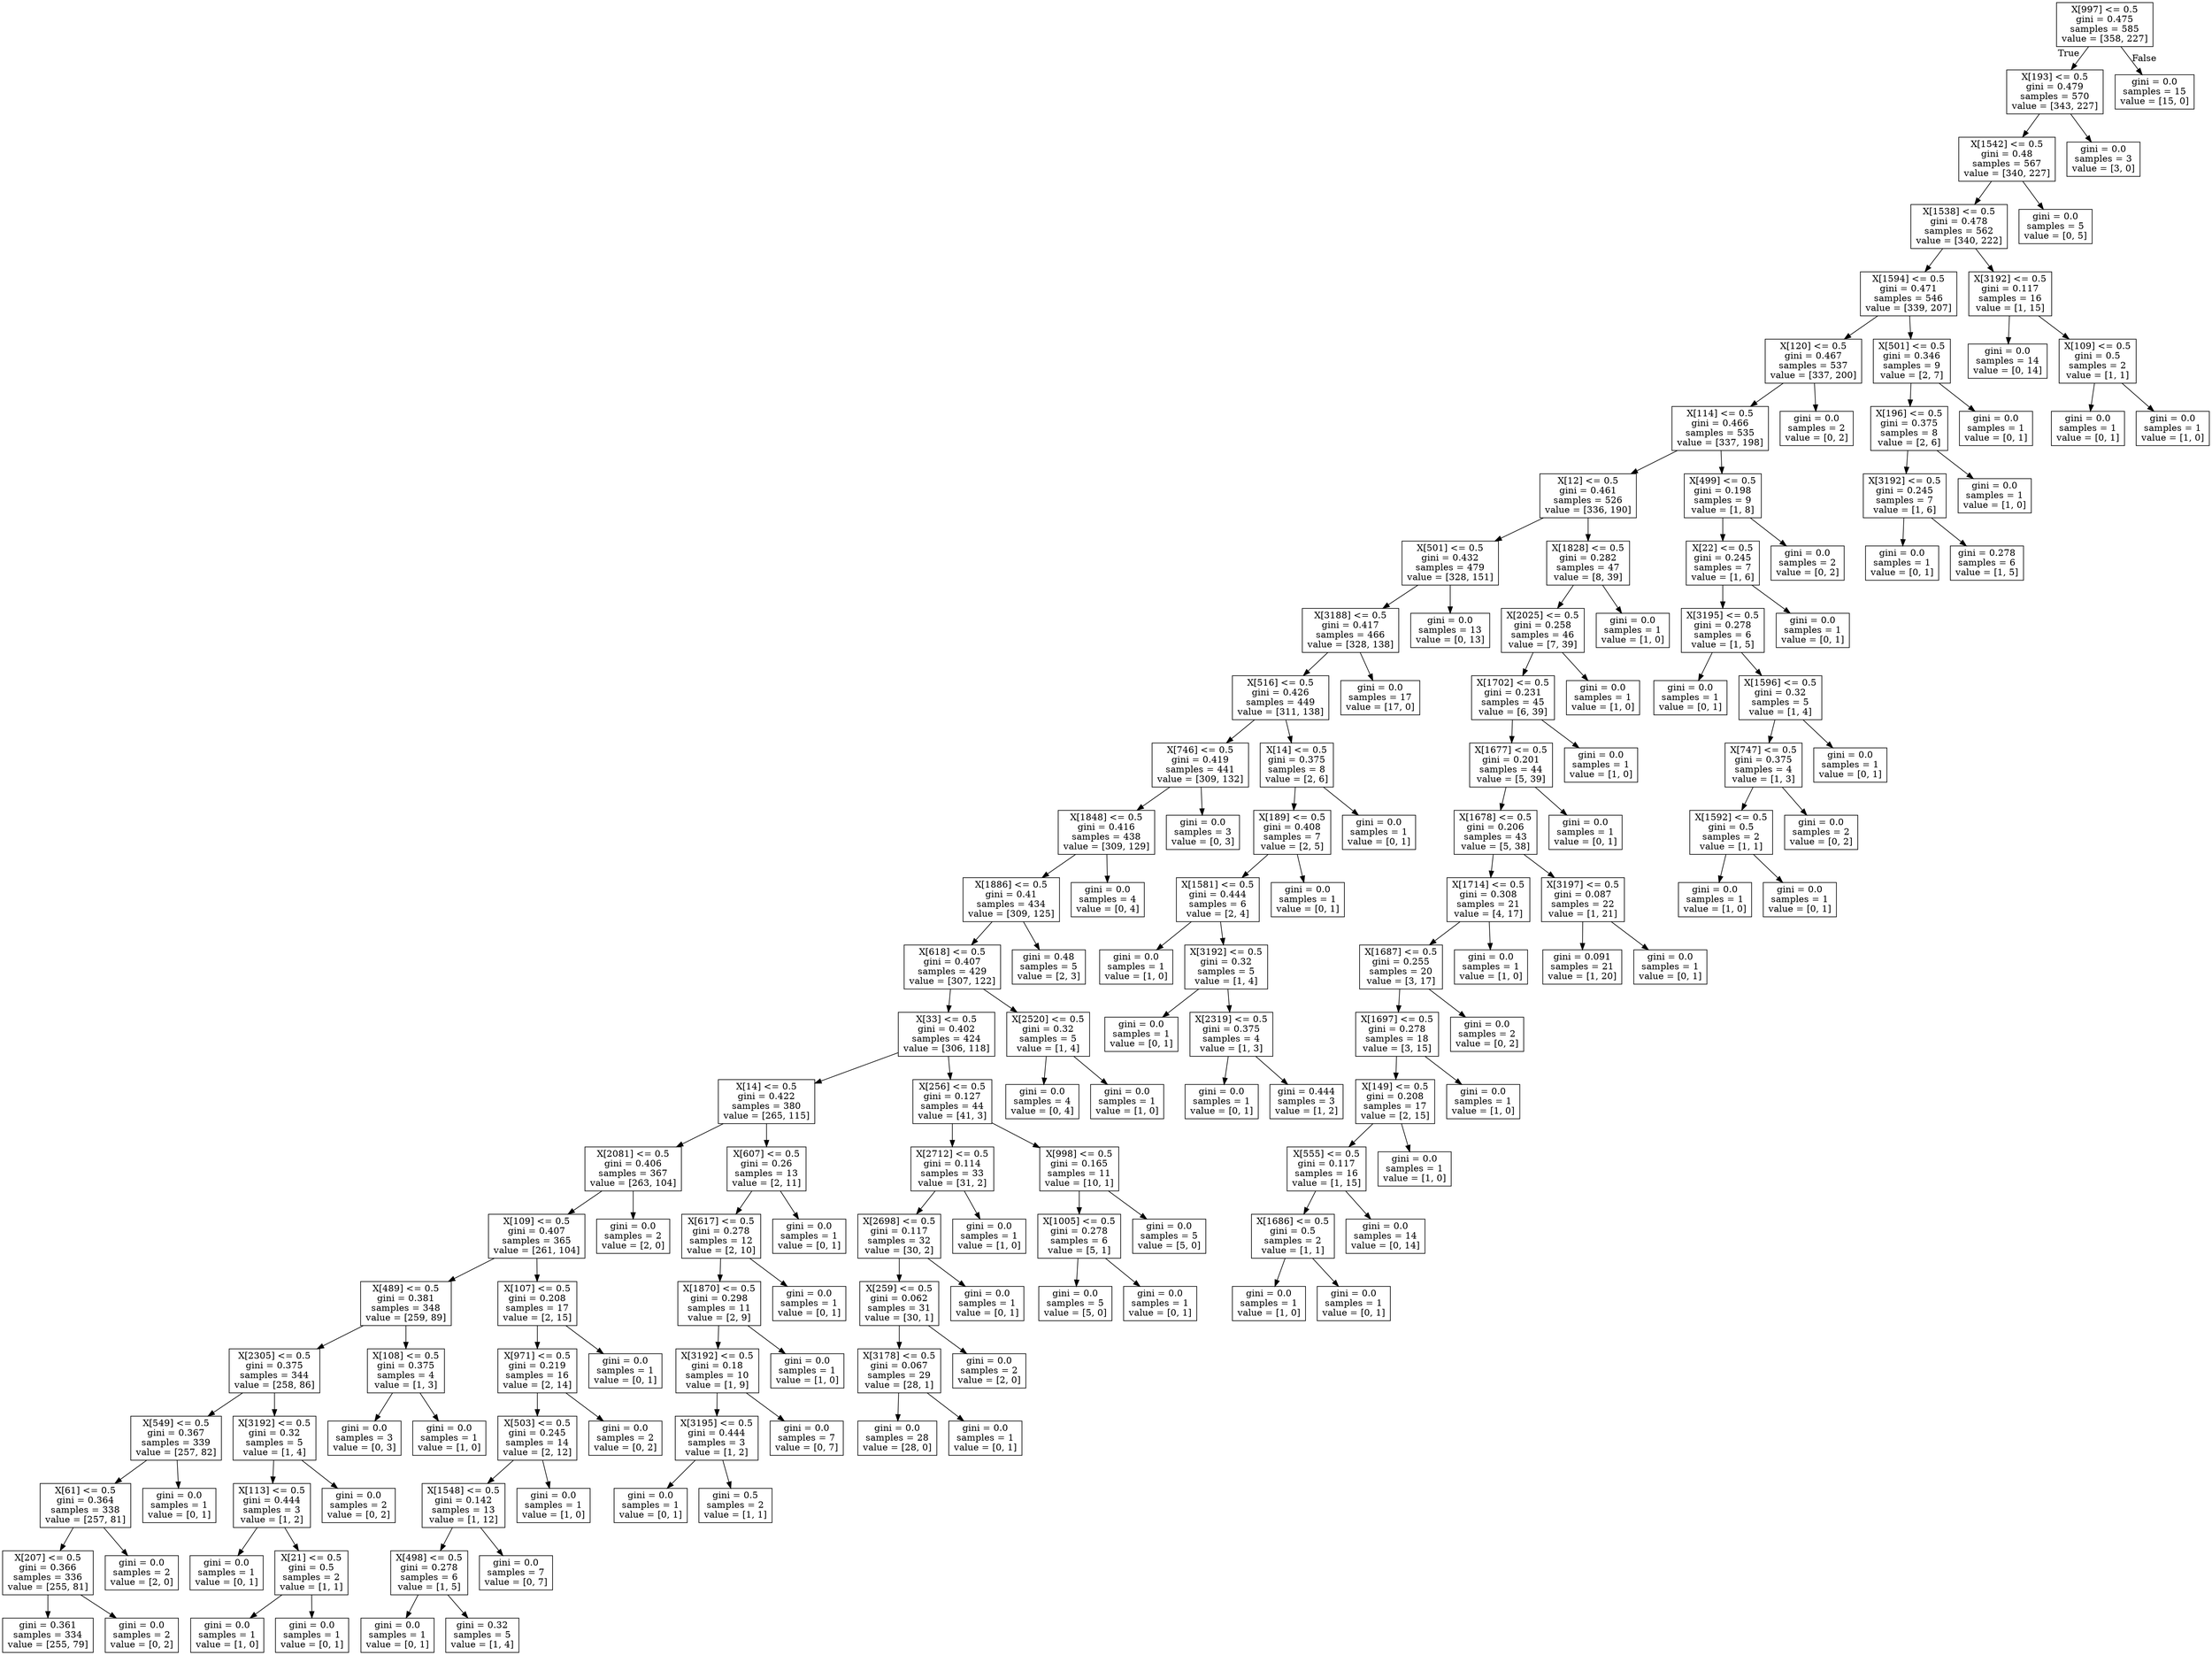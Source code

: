 digraph Tree {
node [shape=box] ;
0 [label="X[997] <= 0.5\ngini = 0.475\nsamples = 585\nvalue = [358, 227]"] ;
1 [label="X[193] <= 0.5\ngini = 0.479\nsamples = 570\nvalue = [343, 227]"] ;
0 -> 1 [labeldistance=2.5, labelangle=45, headlabel="True"] ;
2 [label="X[1542] <= 0.5\ngini = 0.48\nsamples = 567\nvalue = [340, 227]"] ;
1 -> 2 ;
3 [label="X[1538] <= 0.5\ngini = 0.478\nsamples = 562\nvalue = [340, 222]"] ;
2 -> 3 ;
4 [label="X[1594] <= 0.5\ngini = 0.471\nsamples = 546\nvalue = [339, 207]"] ;
3 -> 4 ;
5 [label="X[120] <= 0.5\ngini = 0.467\nsamples = 537\nvalue = [337, 200]"] ;
4 -> 5 ;
6 [label="X[114] <= 0.5\ngini = 0.466\nsamples = 535\nvalue = [337, 198]"] ;
5 -> 6 ;
7 [label="X[12] <= 0.5\ngini = 0.461\nsamples = 526\nvalue = [336, 190]"] ;
6 -> 7 ;
8 [label="X[501] <= 0.5\ngini = 0.432\nsamples = 479\nvalue = [328, 151]"] ;
7 -> 8 ;
9 [label="X[3188] <= 0.5\ngini = 0.417\nsamples = 466\nvalue = [328, 138]"] ;
8 -> 9 ;
10 [label="X[516] <= 0.5\ngini = 0.426\nsamples = 449\nvalue = [311, 138]"] ;
9 -> 10 ;
11 [label="X[746] <= 0.5\ngini = 0.419\nsamples = 441\nvalue = [309, 132]"] ;
10 -> 11 ;
12 [label="X[1848] <= 0.5\ngini = 0.416\nsamples = 438\nvalue = [309, 129]"] ;
11 -> 12 ;
13 [label="X[1886] <= 0.5\ngini = 0.41\nsamples = 434\nvalue = [309, 125]"] ;
12 -> 13 ;
14 [label="X[618] <= 0.5\ngini = 0.407\nsamples = 429\nvalue = [307, 122]"] ;
13 -> 14 ;
15 [label="X[33] <= 0.5\ngini = 0.402\nsamples = 424\nvalue = [306, 118]"] ;
14 -> 15 ;
16 [label="X[14] <= 0.5\ngini = 0.422\nsamples = 380\nvalue = [265, 115]"] ;
15 -> 16 ;
17 [label="X[2081] <= 0.5\ngini = 0.406\nsamples = 367\nvalue = [263, 104]"] ;
16 -> 17 ;
18 [label="X[109] <= 0.5\ngini = 0.407\nsamples = 365\nvalue = [261, 104]"] ;
17 -> 18 ;
19 [label="X[489] <= 0.5\ngini = 0.381\nsamples = 348\nvalue = [259, 89]"] ;
18 -> 19 ;
20 [label="X[2305] <= 0.5\ngini = 0.375\nsamples = 344\nvalue = [258, 86]"] ;
19 -> 20 ;
21 [label="X[549] <= 0.5\ngini = 0.367\nsamples = 339\nvalue = [257, 82]"] ;
20 -> 21 ;
22 [label="X[61] <= 0.5\ngini = 0.364\nsamples = 338\nvalue = [257, 81]"] ;
21 -> 22 ;
23 [label="X[207] <= 0.5\ngini = 0.366\nsamples = 336\nvalue = [255, 81]"] ;
22 -> 23 ;
24 [label="gini = 0.361\nsamples = 334\nvalue = [255, 79]"] ;
23 -> 24 ;
25 [label="gini = 0.0\nsamples = 2\nvalue = [0, 2]"] ;
23 -> 25 ;
26 [label="gini = 0.0\nsamples = 2\nvalue = [2, 0]"] ;
22 -> 26 ;
27 [label="gini = 0.0\nsamples = 1\nvalue = [0, 1]"] ;
21 -> 27 ;
28 [label="X[3192] <= 0.5\ngini = 0.32\nsamples = 5\nvalue = [1, 4]"] ;
20 -> 28 ;
29 [label="X[113] <= 0.5\ngini = 0.444\nsamples = 3\nvalue = [1, 2]"] ;
28 -> 29 ;
30 [label="gini = 0.0\nsamples = 1\nvalue = [0, 1]"] ;
29 -> 30 ;
31 [label="X[21] <= 0.5\ngini = 0.5\nsamples = 2\nvalue = [1, 1]"] ;
29 -> 31 ;
32 [label="gini = 0.0\nsamples = 1\nvalue = [1, 0]"] ;
31 -> 32 ;
33 [label="gini = 0.0\nsamples = 1\nvalue = [0, 1]"] ;
31 -> 33 ;
34 [label="gini = 0.0\nsamples = 2\nvalue = [0, 2]"] ;
28 -> 34 ;
35 [label="X[108] <= 0.5\ngini = 0.375\nsamples = 4\nvalue = [1, 3]"] ;
19 -> 35 ;
36 [label="gini = 0.0\nsamples = 3\nvalue = [0, 3]"] ;
35 -> 36 ;
37 [label="gini = 0.0\nsamples = 1\nvalue = [1, 0]"] ;
35 -> 37 ;
38 [label="X[107] <= 0.5\ngini = 0.208\nsamples = 17\nvalue = [2, 15]"] ;
18 -> 38 ;
39 [label="X[971] <= 0.5\ngini = 0.219\nsamples = 16\nvalue = [2, 14]"] ;
38 -> 39 ;
40 [label="X[503] <= 0.5\ngini = 0.245\nsamples = 14\nvalue = [2, 12]"] ;
39 -> 40 ;
41 [label="X[1548] <= 0.5\ngini = 0.142\nsamples = 13\nvalue = [1, 12]"] ;
40 -> 41 ;
42 [label="X[498] <= 0.5\ngini = 0.278\nsamples = 6\nvalue = [1, 5]"] ;
41 -> 42 ;
43 [label="gini = 0.0\nsamples = 1\nvalue = [0, 1]"] ;
42 -> 43 ;
44 [label="gini = 0.32\nsamples = 5\nvalue = [1, 4]"] ;
42 -> 44 ;
45 [label="gini = 0.0\nsamples = 7\nvalue = [0, 7]"] ;
41 -> 45 ;
46 [label="gini = 0.0\nsamples = 1\nvalue = [1, 0]"] ;
40 -> 46 ;
47 [label="gini = 0.0\nsamples = 2\nvalue = [0, 2]"] ;
39 -> 47 ;
48 [label="gini = 0.0\nsamples = 1\nvalue = [0, 1]"] ;
38 -> 48 ;
49 [label="gini = 0.0\nsamples = 2\nvalue = [2, 0]"] ;
17 -> 49 ;
50 [label="X[607] <= 0.5\ngini = 0.26\nsamples = 13\nvalue = [2, 11]"] ;
16 -> 50 ;
51 [label="X[617] <= 0.5\ngini = 0.278\nsamples = 12\nvalue = [2, 10]"] ;
50 -> 51 ;
52 [label="X[1870] <= 0.5\ngini = 0.298\nsamples = 11\nvalue = [2, 9]"] ;
51 -> 52 ;
53 [label="X[3192] <= 0.5\ngini = 0.18\nsamples = 10\nvalue = [1, 9]"] ;
52 -> 53 ;
54 [label="X[3195] <= 0.5\ngini = 0.444\nsamples = 3\nvalue = [1, 2]"] ;
53 -> 54 ;
55 [label="gini = 0.0\nsamples = 1\nvalue = [0, 1]"] ;
54 -> 55 ;
56 [label="gini = 0.5\nsamples = 2\nvalue = [1, 1]"] ;
54 -> 56 ;
57 [label="gini = 0.0\nsamples = 7\nvalue = [0, 7]"] ;
53 -> 57 ;
58 [label="gini = 0.0\nsamples = 1\nvalue = [1, 0]"] ;
52 -> 58 ;
59 [label="gini = 0.0\nsamples = 1\nvalue = [0, 1]"] ;
51 -> 59 ;
60 [label="gini = 0.0\nsamples = 1\nvalue = [0, 1]"] ;
50 -> 60 ;
61 [label="X[256] <= 0.5\ngini = 0.127\nsamples = 44\nvalue = [41, 3]"] ;
15 -> 61 ;
62 [label="X[2712] <= 0.5\ngini = 0.114\nsamples = 33\nvalue = [31, 2]"] ;
61 -> 62 ;
63 [label="X[2698] <= 0.5\ngini = 0.117\nsamples = 32\nvalue = [30, 2]"] ;
62 -> 63 ;
64 [label="X[259] <= 0.5\ngini = 0.062\nsamples = 31\nvalue = [30, 1]"] ;
63 -> 64 ;
65 [label="X[3178] <= 0.5\ngini = 0.067\nsamples = 29\nvalue = [28, 1]"] ;
64 -> 65 ;
66 [label="gini = 0.0\nsamples = 28\nvalue = [28, 0]"] ;
65 -> 66 ;
67 [label="gini = 0.0\nsamples = 1\nvalue = [0, 1]"] ;
65 -> 67 ;
68 [label="gini = 0.0\nsamples = 2\nvalue = [2, 0]"] ;
64 -> 68 ;
69 [label="gini = 0.0\nsamples = 1\nvalue = [0, 1]"] ;
63 -> 69 ;
70 [label="gini = 0.0\nsamples = 1\nvalue = [1, 0]"] ;
62 -> 70 ;
71 [label="X[998] <= 0.5\ngini = 0.165\nsamples = 11\nvalue = [10, 1]"] ;
61 -> 71 ;
72 [label="X[1005] <= 0.5\ngini = 0.278\nsamples = 6\nvalue = [5, 1]"] ;
71 -> 72 ;
73 [label="gini = 0.0\nsamples = 5\nvalue = [5, 0]"] ;
72 -> 73 ;
74 [label="gini = 0.0\nsamples = 1\nvalue = [0, 1]"] ;
72 -> 74 ;
75 [label="gini = 0.0\nsamples = 5\nvalue = [5, 0]"] ;
71 -> 75 ;
76 [label="X[2520] <= 0.5\ngini = 0.32\nsamples = 5\nvalue = [1, 4]"] ;
14 -> 76 ;
77 [label="gini = 0.0\nsamples = 4\nvalue = [0, 4]"] ;
76 -> 77 ;
78 [label="gini = 0.0\nsamples = 1\nvalue = [1, 0]"] ;
76 -> 78 ;
79 [label="gini = 0.48\nsamples = 5\nvalue = [2, 3]"] ;
13 -> 79 ;
80 [label="gini = 0.0\nsamples = 4\nvalue = [0, 4]"] ;
12 -> 80 ;
81 [label="gini = 0.0\nsamples = 3\nvalue = [0, 3]"] ;
11 -> 81 ;
82 [label="X[14] <= 0.5\ngini = 0.375\nsamples = 8\nvalue = [2, 6]"] ;
10 -> 82 ;
83 [label="X[189] <= 0.5\ngini = 0.408\nsamples = 7\nvalue = [2, 5]"] ;
82 -> 83 ;
84 [label="X[1581] <= 0.5\ngini = 0.444\nsamples = 6\nvalue = [2, 4]"] ;
83 -> 84 ;
85 [label="gini = 0.0\nsamples = 1\nvalue = [1, 0]"] ;
84 -> 85 ;
86 [label="X[3192] <= 0.5\ngini = 0.32\nsamples = 5\nvalue = [1, 4]"] ;
84 -> 86 ;
87 [label="gini = 0.0\nsamples = 1\nvalue = [0, 1]"] ;
86 -> 87 ;
88 [label="X[2319] <= 0.5\ngini = 0.375\nsamples = 4\nvalue = [1, 3]"] ;
86 -> 88 ;
89 [label="gini = 0.0\nsamples = 1\nvalue = [0, 1]"] ;
88 -> 89 ;
90 [label="gini = 0.444\nsamples = 3\nvalue = [1, 2]"] ;
88 -> 90 ;
91 [label="gini = 0.0\nsamples = 1\nvalue = [0, 1]"] ;
83 -> 91 ;
92 [label="gini = 0.0\nsamples = 1\nvalue = [0, 1]"] ;
82 -> 92 ;
93 [label="gini = 0.0\nsamples = 17\nvalue = [17, 0]"] ;
9 -> 93 ;
94 [label="gini = 0.0\nsamples = 13\nvalue = [0, 13]"] ;
8 -> 94 ;
95 [label="X[1828] <= 0.5\ngini = 0.282\nsamples = 47\nvalue = [8, 39]"] ;
7 -> 95 ;
96 [label="X[2025] <= 0.5\ngini = 0.258\nsamples = 46\nvalue = [7, 39]"] ;
95 -> 96 ;
97 [label="X[1702] <= 0.5\ngini = 0.231\nsamples = 45\nvalue = [6, 39]"] ;
96 -> 97 ;
98 [label="X[1677] <= 0.5\ngini = 0.201\nsamples = 44\nvalue = [5, 39]"] ;
97 -> 98 ;
99 [label="X[1678] <= 0.5\ngini = 0.206\nsamples = 43\nvalue = [5, 38]"] ;
98 -> 99 ;
100 [label="X[1714] <= 0.5\ngini = 0.308\nsamples = 21\nvalue = [4, 17]"] ;
99 -> 100 ;
101 [label="X[1687] <= 0.5\ngini = 0.255\nsamples = 20\nvalue = [3, 17]"] ;
100 -> 101 ;
102 [label="X[1697] <= 0.5\ngini = 0.278\nsamples = 18\nvalue = [3, 15]"] ;
101 -> 102 ;
103 [label="X[149] <= 0.5\ngini = 0.208\nsamples = 17\nvalue = [2, 15]"] ;
102 -> 103 ;
104 [label="X[555] <= 0.5\ngini = 0.117\nsamples = 16\nvalue = [1, 15]"] ;
103 -> 104 ;
105 [label="X[1686] <= 0.5\ngini = 0.5\nsamples = 2\nvalue = [1, 1]"] ;
104 -> 105 ;
106 [label="gini = 0.0\nsamples = 1\nvalue = [1, 0]"] ;
105 -> 106 ;
107 [label="gini = 0.0\nsamples = 1\nvalue = [0, 1]"] ;
105 -> 107 ;
108 [label="gini = 0.0\nsamples = 14\nvalue = [0, 14]"] ;
104 -> 108 ;
109 [label="gini = 0.0\nsamples = 1\nvalue = [1, 0]"] ;
103 -> 109 ;
110 [label="gini = 0.0\nsamples = 1\nvalue = [1, 0]"] ;
102 -> 110 ;
111 [label="gini = 0.0\nsamples = 2\nvalue = [0, 2]"] ;
101 -> 111 ;
112 [label="gini = 0.0\nsamples = 1\nvalue = [1, 0]"] ;
100 -> 112 ;
113 [label="X[3197] <= 0.5\ngini = 0.087\nsamples = 22\nvalue = [1, 21]"] ;
99 -> 113 ;
114 [label="gini = 0.091\nsamples = 21\nvalue = [1, 20]"] ;
113 -> 114 ;
115 [label="gini = 0.0\nsamples = 1\nvalue = [0, 1]"] ;
113 -> 115 ;
116 [label="gini = 0.0\nsamples = 1\nvalue = [0, 1]"] ;
98 -> 116 ;
117 [label="gini = 0.0\nsamples = 1\nvalue = [1, 0]"] ;
97 -> 117 ;
118 [label="gini = 0.0\nsamples = 1\nvalue = [1, 0]"] ;
96 -> 118 ;
119 [label="gini = 0.0\nsamples = 1\nvalue = [1, 0]"] ;
95 -> 119 ;
120 [label="X[499] <= 0.5\ngini = 0.198\nsamples = 9\nvalue = [1, 8]"] ;
6 -> 120 ;
121 [label="X[22] <= 0.5\ngini = 0.245\nsamples = 7\nvalue = [1, 6]"] ;
120 -> 121 ;
122 [label="X[3195] <= 0.5\ngini = 0.278\nsamples = 6\nvalue = [1, 5]"] ;
121 -> 122 ;
123 [label="gini = 0.0\nsamples = 1\nvalue = [0, 1]"] ;
122 -> 123 ;
124 [label="X[1596] <= 0.5\ngini = 0.32\nsamples = 5\nvalue = [1, 4]"] ;
122 -> 124 ;
125 [label="X[747] <= 0.5\ngini = 0.375\nsamples = 4\nvalue = [1, 3]"] ;
124 -> 125 ;
126 [label="X[1592] <= 0.5\ngini = 0.5\nsamples = 2\nvalue = [1, 1]"] ;
125 -> 126 ;
127 [label="gini = 0.0\nsamples = 1\nvalue = [1, 0]"] ;
126 -> 127 ;
128 [label="gini = 0.0\nsamples = 1\nvalue = [0, 1]"] ;
126 -> 128 ;
129 [label="gini = 0.0\nsamples = 2\nvalue = [0, 2]"] ;
125 -> 129 ;
130 [label="gini = 0.0\nsamples = 1\nvalue = [0, 1]"] ;
124 -> 130 ;
131 [label="gini = 0.0\nsamples = 1\nvalue = [0, 1]"] ;
121 -> 131 ;
132 [label="gini = 0.0\nsamples = 2\nvalue = [0, 2]"] ;
120 -> 132 ;
133 [label="gini = 0.0\nsamples = 2\nvalue = [0, 2]"] ;
5 -> 133 ;
134 [label="X[501] <= 0.5\ngini = 0.346\nsamples = 9\nvalue = [2, 7]"] ;
4 -> 134 ;
135 [label="X[196] <= 0.5\ngini = 0.375\nsamples = 8\nvalue = [2, 6]"] ;
134 -> 135 ;
136 [label="X[3192] <= 0.5\ngini = 0.245\nsamples = 7\nvalue = [1, 6]"] ;
135 -> 136 ;
137 [label="gini = 0.0\nsamples = 1\nvalue = [0, 1]"] ;
136 -> 137 ;
138 [label="gini = 0.278\nsamples = 6\nvalue = [1, 5]"] ;
136 -> 138 ;
139 [label="gini = 0.0\nsamples = 1\nvalue = [1, 0]"] ;
135 -> 139 ;
140 [label="gini = 0.0\nsamples = 1\nvalue = [0, 1]"] ;
134 -> 140 ;
141 [label="X[3192] <= 0.5\ngini = 0.117\nsamples = 16\nvalue = [1, 15]"] ;
3 -> 141 ;
142 [label="gini = 0.0\nsamples = 14\nvalue = [0, 14]"] ;
141 -> 142 ;
143 [label="X[109] <= 0.5\ngini = 0.5\nsamples = 2\nvalue = [1, 1]"] ;
141 -> 143 ;
144 [label="gini = 0.0\nsamples = 1\nvalue = [0, 1]"] ;
143 -> 144 ;
145 [label="gini = 0.0\nsamples = 1\nvalue = [1, 0]"] ;
143 -> 145 ;
146 [label="gini = 0.0\nsamples = 5\nvalue = [0, 5]"] ;
2 -> 146 ;
147 [label="gini = 0.0\nsamples = 3\nvalue = [3, 0]"] ;
1 -> 147 ;
148 [label="gini = 0.0\nsamples = 15\nvalue = [15, 0]"] ;
0 -> 148 [labeldistance=2.5, labelangle=-45, headlabel="False"] ;
}